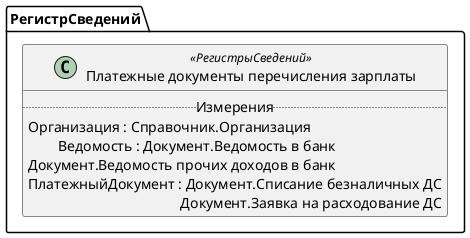 ﻿@startuml ПлатежныеДокументыПеречисленияЗарплаты
'!include templates.wsd
'..\include templates.wsd
class РегистрСведений.ПлатежныеДокументыПеречисленияЗарплаты as "Платежные документы перечисления зарплаты" <<РегистрыСведений>>
{
..Измерения..
Организация : Справочник.Организация
Ведомость : Документ.Ведомость в банк\rДокумент.Ведомость прочих доходов в банк
ПлатежныйДокумент : Документ.Списание безналичных ДС\rДокумент.Заявка на расходование ДС
}
@enduml
